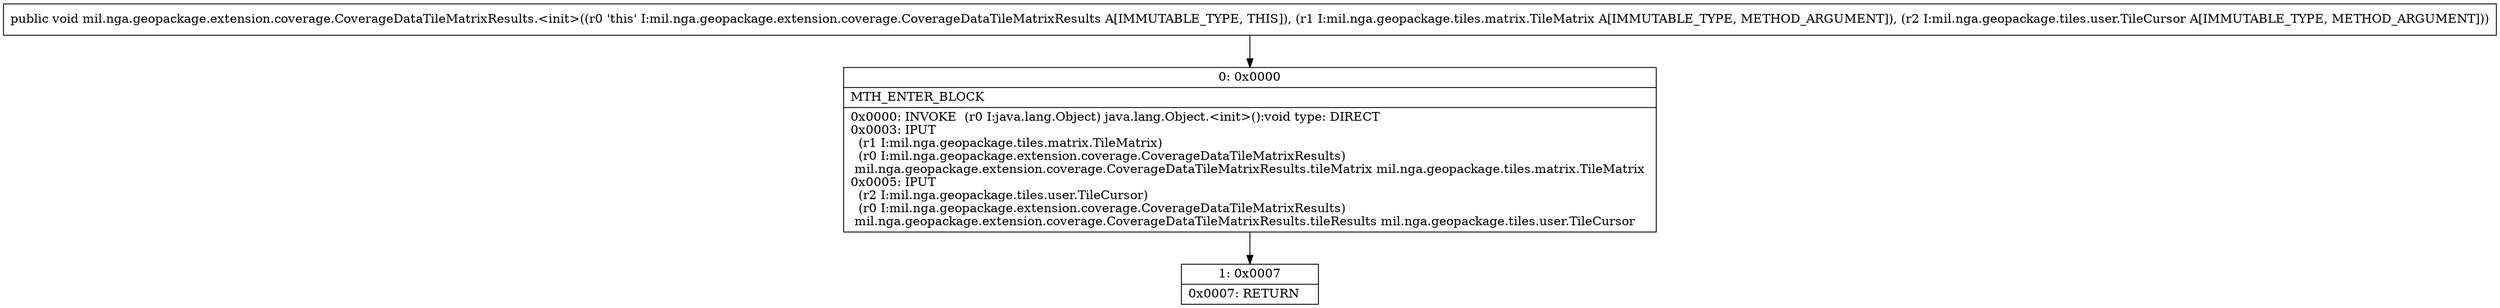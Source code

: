 digraph "CFG formil.nga.geopackage.extension.coverage.CoverageDataTileMatrixResults.\<init\>(Lmil\/nga\/geopackage\/tiles\/matrix\/TileMatrix;Lmil\/nga\/geopackage\/tiles\/user\/TileCursor;)V" {
Node_0 [shape=record,label="{0\:\ 0x0000|MTH_ENTER_BLOCK\l|0x0000: INVOKE  (r0 I:java.lang.Object) java.lang.Object.\<init\>():void type: DIRECT \l0x0003: IPUT  \l  (r1 I:mil.nga.geopackage.tiles.matrix.TileMatrix)\l  (r0 I:mil.nga.geopackage.extension.coverage.CoverageDataTileMatrixResults)\l mil.nga.geopackage.extension.coverage.CoverageDataTileMatrixResults.tileMatrix mil.nga.geopackage.tiles.matrix.TileMatrix \l0x0005: IPUT  \l  (r2 I:mil.nga.geopackage.tiles.user.TileCursor)\l  (r0 I:mil.nga.geopackage.extension.coverage.CoverageDataTileMatrixResults)\l mil.nga.geopackage.extension.coverage.CoverageDataTileMatrixResults.tileResults mil.nga.geopackage.tiles.user.TileCursor \l}"];
Node_1 [shape=record,label="{1\:\ 0x0007|0x0007: RETURN   \l}"];
MethodNode[shape=record,label="{public void mil.nga.geopackage.extension.coverage.CoverageDataTileMatrixResults.\<init\>((r0 'this' I:mil.nga.geopackage.extension.coverage.CoverageDataTileMatrixResults A[IMMUTABLE_TYPE, THIS]), (r1 I:mil.nga.geopackage.tiles.matrix.TileMatrix A[IMMUTABLE_TYPE, METHOD_ARGUMENT]), (r2 I:mil.nga.geopackage.tiles.user.TileCursor A[IMMUTABLE_TYPE, METHOD_ARGUMENT])) }"];
MethodNode -> Node_0;
Node_0 -> Node_1;
}

